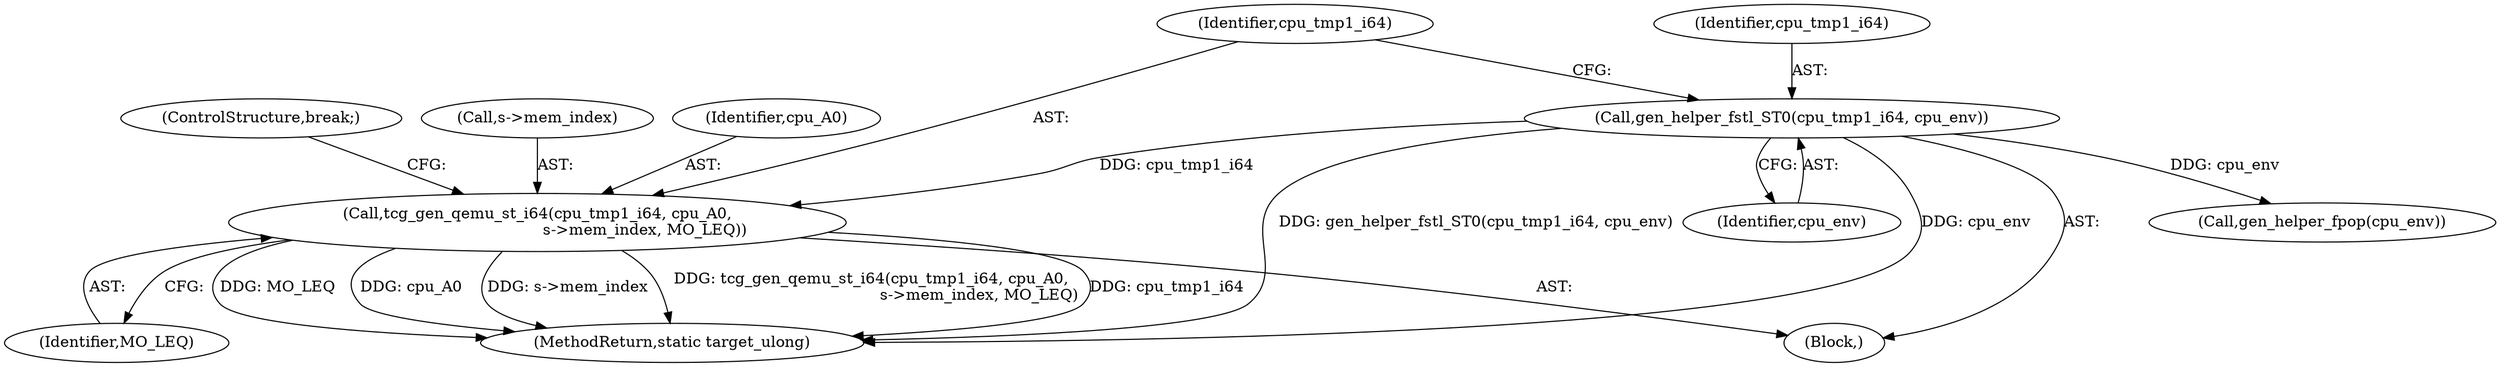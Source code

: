 digraph "0_qemu_30663fd26c0307e414622c7a8607fbc04f92ec14@pointer" {
"1004703" [label="(Call,tcg_gen_qemu_st_i64(cpu_tmp1_i64, cpu_A0,\n                                            s->mem_index, MO_LEQ))"];
"1004700" [label="(Call,gen_helper_fstl_ST0(cpu_tmp1_i64, cpu_env))"];
"1004700" [label="(Call,gen_helper_fstl_ST0(cpu_tmp1_i64, cpu_env))"];
"1004704" [label="(Identifier,cpu_tmp1_i64)"];
"1011840" [label="(MethodReturn,static target_ulong)"];
"1004706" [label="(Call,s->mem_index)"];
"1004730" [label="(Call,gen_helper_fpop(cpu_env))"];
"1004674" [label="(Block,)"];
"1004705" [label="(Identifier,cpu_A0)"];
"1004702" [label="(Identifier,cpu_env)"];
"1004709" [label="(Identifier,MO_LEQ)"];
"1004710" [label="(ControlStructure,break;)"];
"1004701" [label="(Identifier,cpu_tmp1_i64)"];
"1004703" [label="(Call,tcg_gen_qemu_st_i64(cpu_tmp1_i64, cpu_A0,\n                                            s->mem_index, MO_LEQ))"];
"1004703" -> "1004674"  [label="AST: "];
"1004703" -> "1004709"  [label="CFG: "];
"1004704" -> "1004703"  [label="AST: "];
"1004705" -> "1004703"  [label="AST: "];
"1004706" -> "1004703"  [label="AST: "];
"1004709" -> "1004703"  [label="AST: "];
"1004710" -> "1004703"  [label="CFG: "];
"1004703" -> "1011840"  [label="DDG: MO_LEQ"];
"1004703" -> "1011840"  [label="DDG: cpu_A0"];
"1004703" -> "1011840"  [label="DDG: s->mem_index"];
"1004703" -> "1011840"  [label="DDG: tcg_gen_qemu_st_i64(cpu_tmp1_i64, cpu_A0,\n                                            s->mem_index, MO_LEQ)"];
"1004703" -> "1011840"  [label="DDG: cpu_tmp1_i64"];
"1004700" -> "1004703"  [label="DDG: cpu_tmp1_i64"];
"1004700" -> "1004674"  [label="AST: "];
"1004700" -> "1004702"  [label="CFG: "];
"1004701" -> "1004700"  [label="AST: "];
"1004702" -> "1004700"  [label="AST: "];
"1004704" -> "1004700"  [label="CFG: "];
"1004700" -> "1011840"  [label="DDG: gen_helper_fstl_ST0(cpu_tmp1_i64, cpu_env)"];
"1004700" -> "1011840"  [label="DDG: cpu_env"];
"1004700" -> "1004730"  [label="DDG: cpu_env"];
}
